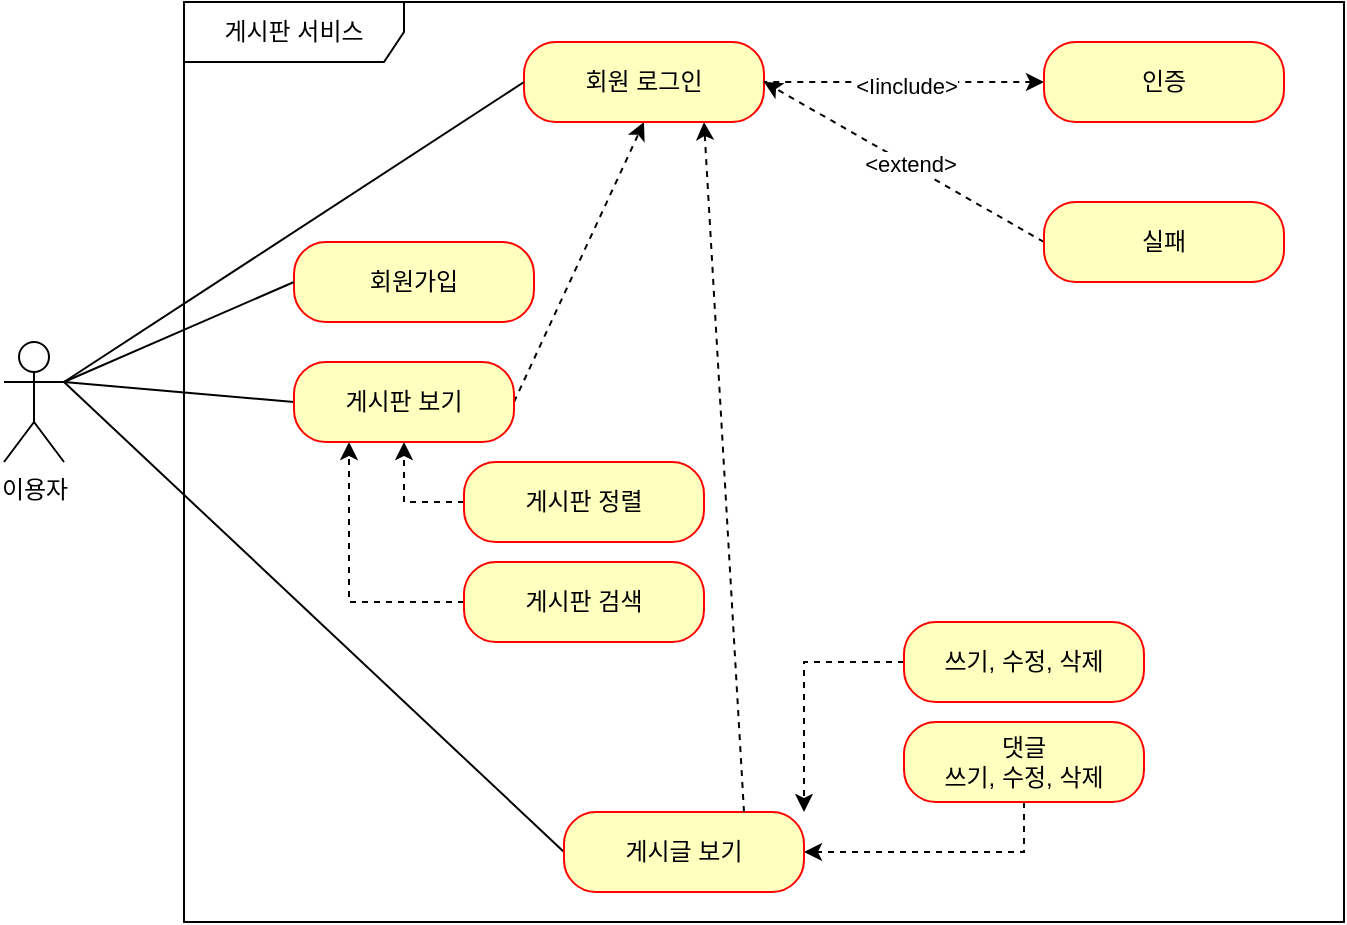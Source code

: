 <mxfile version="23.0.2" type="github">
  <diagram name="페이지-1" id="Gx4WFvY8kJrY9dI5wepk">
    <mxGraphModel dx="910" dy="707" grid="1" gridSize="10" guides="1" tooltips="1" connect="1" arrows="1" fold="1" page="1" pageScale="1" pageWidth="827" pageHeight="1169" math="0" shadow="0">
      <root>
        <mxCell id="0" />
        <mxCell id="1" parent="0" />
        <mxCell id="frAE3up38bg8fbmSGttq-1" value="이용자" style="shape=umlActor;verticalLabelPosition=bottom;verticalAlign=top;html=1;" vertex="1" parent="1">
          <mxGeometry x="80" y="350" width="30" height="60" as="geometry" />
        </mxCell>
        <mxCell id="frAE3up38bg8fbmSGttq-2" value="게시판 서비스" style="shape=umlFrame;whiteSpace=wrap;html=1;pointerEvents=0;width=110;height=30;" vertex="1" parent="1">
          <mxGeometry x="170" y="180" width="580" height="460" as="geometry" />
        </mxCell>
        <mxCell id="frAE3up38bg8fbmSGttq-3" value="회원가입" style="rounded=1;whiteSpace=wrap;html=1;arcSize=40;fontColor=#000000;fillColor=#ffffc0;strokeColor=#ff0000;" vertex="1" parent="1">
          <mxGeometry x="225" y="300" width="120" height="40" as="geometry" />
        </mxCell>
        <mxCell id="frAE3up38bg8fbmSGttq-16" style="rounded=0;orthogonalLoop=1;jettySize=auto;html=1;exitX=0;exitY=0.5;exitDx=0;exitDy=0;endArrow=none;endFill=0;" edge="1" parent="1" source="frAE3up38bg8fbmSGttq-5">
          <mxGeometry relative="1" as="geometry">
            <mxPoint x="110" y="370" as="targetPoint" />
          </mxGeometry>
        </mxCell>
        <mxCell id="frAE3up38bg8fbmSGttq-22" style="rounded=0;orthogonalLoop=1;jettySize=auto;html=1;entryX=0.5;entryY=1;entryDx=0;entryDy=0;exitX=1;exitY=0.5;exitDx=0;exitDy=0;dashed=1;" edge="1" parent="1" source="frAE3up38bg8fbmSGttq-5" target="frAE3up38bg8fbmSGttq-7">
          <mxGeometry relative="1" as="geometry" />
        </mxCell>
        <mxCell id="frAE3up38bg8fbmSGttq-5" value="게시판 보기" style="rounded=1;whiteSpace=wrap;html=1;arcSize=40;fontColor=#000000;fillColor=#ffffc0;strokeColor=#ff0000;" vertex="1" parent="1">
          <mxGeometry x="225" y="360" width="110" height="40" as="geometry" />
        </mxCell>
        <mxCell id="frAE3up38bg8fbmSGttq-17" style="rounded=0;orthogonalLoop=1;jettySize=auto;html=1;exitX=0;exitY=0.5;exitDx=0;exitDy=0;endArrow=none;endFill=0;" edge="1" parent="1" source="frAE3up38bg8fbmSGttq-6">
          <mxGeometry relative="1" as="geometry">
            <mxPoint x="110" y="370" as="targetPoint" />
          </mxGeometry>
        </mxCell>
        <mxCell id="frAE3up38bg8fbmSGttq-6" value="게시글 보기" style="rounded=1;whiteSpace=wrap;html=1;arcSize=40;fontColor=#000000;fillColor=#ffffc0;strokeColor=#ff0000;" vertex="1" parent="1">
          <mxGeometry x="360" y="585" width="120" height="40" as="geometry" />
        </mxCell>
        <mxCell id="frAE3up38bg8fbmSGttq-7" value="회원 로그인" style="rounded=1;whiteSpace=wrap;html=1;arcSize=40;fontColor=#000000;fillColor=#ffffc0;strokeColor=#ff0000;" vertex="1" parent="1">
          <mxGeometry x="340" y="200" width="120" height="40" as="geometry" />
        </mxCell>
        <mxCell id="frAE3up38bg8fbmSGttq-18" style="rounded=0;orthogonalLoop=1;jettySize=auto;html=1;exitX=0;exitY=0.5;exitDx=0;exitDy=0;entryX=1;entryY=0.5;entryDx=0;entryDy=0;endArrow=none;endFill=0;dashed=1;startArrow=classic;startFill=1;" edge="1" parent="1" source="frAE3up38bg8fbmSGttq-8" target="frAE3up38bg8fbmSGttq-7">
          <mxGeometry relative="1" as="geometry" />
        </mxCell>
        <mxCell id="frAE3up38bg8fbmSGttq-20" value="&amp;lt;Iinclude&amp;gt;" style="edgeLabel;html=1;align=center;verticalAlign=middle;resizable=0;points=[];" vertex="1" connectable="0" parent="frAE3up38bg8fbmSGttq-18">
          <mxGeometry x="-0.014" y="2" relative="1" as="geometry">
            <mxPoint as="offset" />
          </mxGeometry>
        </mxCell>
        <mxCell id="frAE3up38bg8fbmSGttq-8" value="인증" style="rounded=1;whiteSpace=wrap;html=1;arcSize=40;fontColor=#000000;fillColor=#ffffc0;strokeColor=#ff0000;" vertex="1" parent="1">
          <mxGeometry x="600" y="200" width="120" height="40" as="geometry" />
        </mxCell>
        <mxCell id="frAE3up38bg8fbmSGttq-19" style="rounded=0;orthogonalLoop=1;jettySize=auto;html=1;exitX=0;exitY=0.5;exitDx=0;exitDy=0;endArrow=classic;endFill=1;dashed=1;" edge="1" parent="1" source="frAE3up38bg8fbmSGttq-9">
          <mxGeometry relative="1" as="geometry">
            <mxPoint x="460" y="220" as="targetPoint" />
          </mxGeometry>
        </mxCell>
        <mxCell id="frAE3up38bg8fbmSGttq-21" value="&amp;lt;extend&amp;gt;" style="edgeLabel;html=1;align=center;verticalAlign=middle;resizable=0;points=[];" vertex="1" connectable="0" parent="frAE3up38bg8fbmSGttq-19">
          <mxGeometry x="-0.032" y="-1" relative="1" as="geometry">
            <mxPoint as="offset" />
          </mxGeometry>
        </mxCell>
        <mxCell id="frAE3up38bg8fbmSGttq-9" value="실패" style="rounded=1;whiteSpace=wrap;html=1;arcSize=40;fontColor=#000000;fillColor=#ffffc0;strokeColor=#ff0000;" vertex="1" parent="1">
          <mxGeometry x="600" y="280" width="120" height="40" as="geometry" />
        </mxCell>
        <mxCell id="frAE3up38bg8fbmSGttq-24" style="edgeStyle=orthogonalEdgeStyle;rounded=0;orthogonalLoop=1;jettySize=auto;html=1;exitX=0;exitY=0.5;exitDx=0;exitDy=0;entryX=0.5;entryY=1;entryDx=0;entryDy=0;dashed=1;" edge="1" parent="1" source="frAE3up38bg8fbmSGttq-10" target="frAE3up38bg8fbmSGttq-5">
          <mxGeometry relative="1" as="geometry" />
        </mxCell>
        <mxCell id="frAE3up38bg8fbmSGttq-10" value="게시판 정렬" style="rounded=1;whiteSpace=wrap;html=1;arcSize=40;fontColor=#000000;fillColor=#ffffc0;strokeColor=#ff0000;" vertex="1" parent="1">
          <mxGeometry x="310" y="410" width="120" height="40" as="geometry" />
        </mxCell>
        <mxCell id="frAE3up38bg8fbmSGttq-25" style="edgeStyle=orthogonalEdgeStyle;rounded=0;orthogonalLoop=1;jettySize=auto;html=1;exitX=0;exitY=0.5;exitDx=0;exitDy=0;entryX=0.25;entryY=1;entryDx=0;entryDy=0;dashed=1;" edge="1" parent="1" source="frAE3up38bg8fbmSGttq-11" target="frAE3up38bg8fbmSGttq-5">
          <mxGeometry relative="1" as="geometry" />
        </mxCell>
        <mxCell id="frAE3up38bg8fbmSGttq-11" value="게시판 검색" style="rounded=1;whiteSpace=wrap;html=1;arcSize=40;fontColor=#000000;fillColor=#ffffc0;strokeColor=#ff0000;" vertex="1" parent="1">
          <mxGeometry x="310" y="460" width="120" height="40" as="geometry" />
        </mxCell>
        <mxCell id="frAE3up38bg8fbmSGttq-27" style="edgeStyle=orthogonalEdgeStyle;rounded=0;orthogonalLoop=1;jettySize=auto;html=1;exitX=0;exitY=0.5;exitDx=0;exitDy=0;entryX=1;entryY=0;entryDx=0;entryDy=0;dashed=1;" edge="1" parent="1" source="frAE3up38bg8fbmSGttq-12" target="frAE3up38bg8fbmSGttq-6">
          <mxGeometry relative="1" as="geometry" />
        </mxCell>
        <mxCell id="frAE3up38bg8fbmSGttq-12" value="쓰기, 수정, 삭제" style="rounded=1;whiteSpace=wrap;html=1;arcSize=40;fontColor=#000000;fillColor=#ffffc0;strokeColor=#ff0000;" vertex="1" parent="1">
          <mxGeometry x="530" y="490" width="120" height="40" as="geometry" />
        </mxCell>
        <mxCell id="frAE3up38bg8fbmSGttq-26" style="edgeStyle=orthogonalEdgeStyle;rounded=0;orthogonalLoop=1;jettySize=auto;html=1;exitX=0.5;exitY=1;exitDx=0;exitDy=0;entryX=1;entryY=0.5;entryDx=0;entryDy=0;dashed=1;" edge="1" parent="1" source="frAE3up38bg8fbmSGttq-13" target="frAE3up38bg8fbmSGttq-6">
          <mxGeometry relative="1" as="geometry" />
        </mxCell>
        <mxCell id="frAE3up38bg8fbmSGttq-13" value="댓글&lt;br&gt;쓰기, 수정, 삭제" style="rounded=1;whiteSpace=wrap;html=1;arcSize=40;fontColor=#000000;fillColor=#ffffc0;strokeColor=#ff0000;" vertex="1" parent="1">
          <mxGeometry x="530" y="540" width="120" height="40" as="geometry" />
        </mxCell>
        <mxCell id="frAE3up38bg8fbmSGttq-14" style="rounded=0;orthogonalLoop=1;jettySize=auto;html=1;exitX=0;exitY=0.5;exitDx=0;exitDy=0;entryX=1;entryY=0.333;entryDx=0;entryDy=0;entryPerimeter=0;strokeColor=default;endArrow=none;endFill=0;" edge="1" parent="1" source="frAE3up38bg8fbmSGttq-3" target="frAE3up38bg8fbmSGttq-1">
          <mxGeometry relative="1" as="geometry" />
        </mxCell>
        <mxCell id="frAE3up38bg8fbmSGttq-15" style="rounded=0;orthogonalLoop=1;jettySize=auto;html=1;exitX=0;exitY=0.5;exitDx=0;exitDy=0;endArrow=none;endFill=0;" edge="1" parent="1" source="frAE3up38bg8fbmSGttq-7">
          <mxGeometry relative="1" as="geometry">
            <mxPoint x="110" y="370" as="targetPoint" />
          </mxGeometry>
        </mxCell>
        <mxCell id="frAE3up38bg8fbmSGttq-23" style="rounded=0;orthogonalLoop=1;jettySize=auto;html=1;exitX=0.75;exitY=0;exitDx=0;exitDy=0;entryX=0.75;entryY=1;entryDx=0;entryDy=0;dashed=1;" edge="1" parent="1" source="frAE3up38bg8fbmSGttq-6" target="frAE3up38bg8fbmSGttq-7">
          <mxGeometry relative="1" as="geometry" />
        </mxCell>
      </root>
    </mxGraphModel>
  </diagram>
</mxfile>

